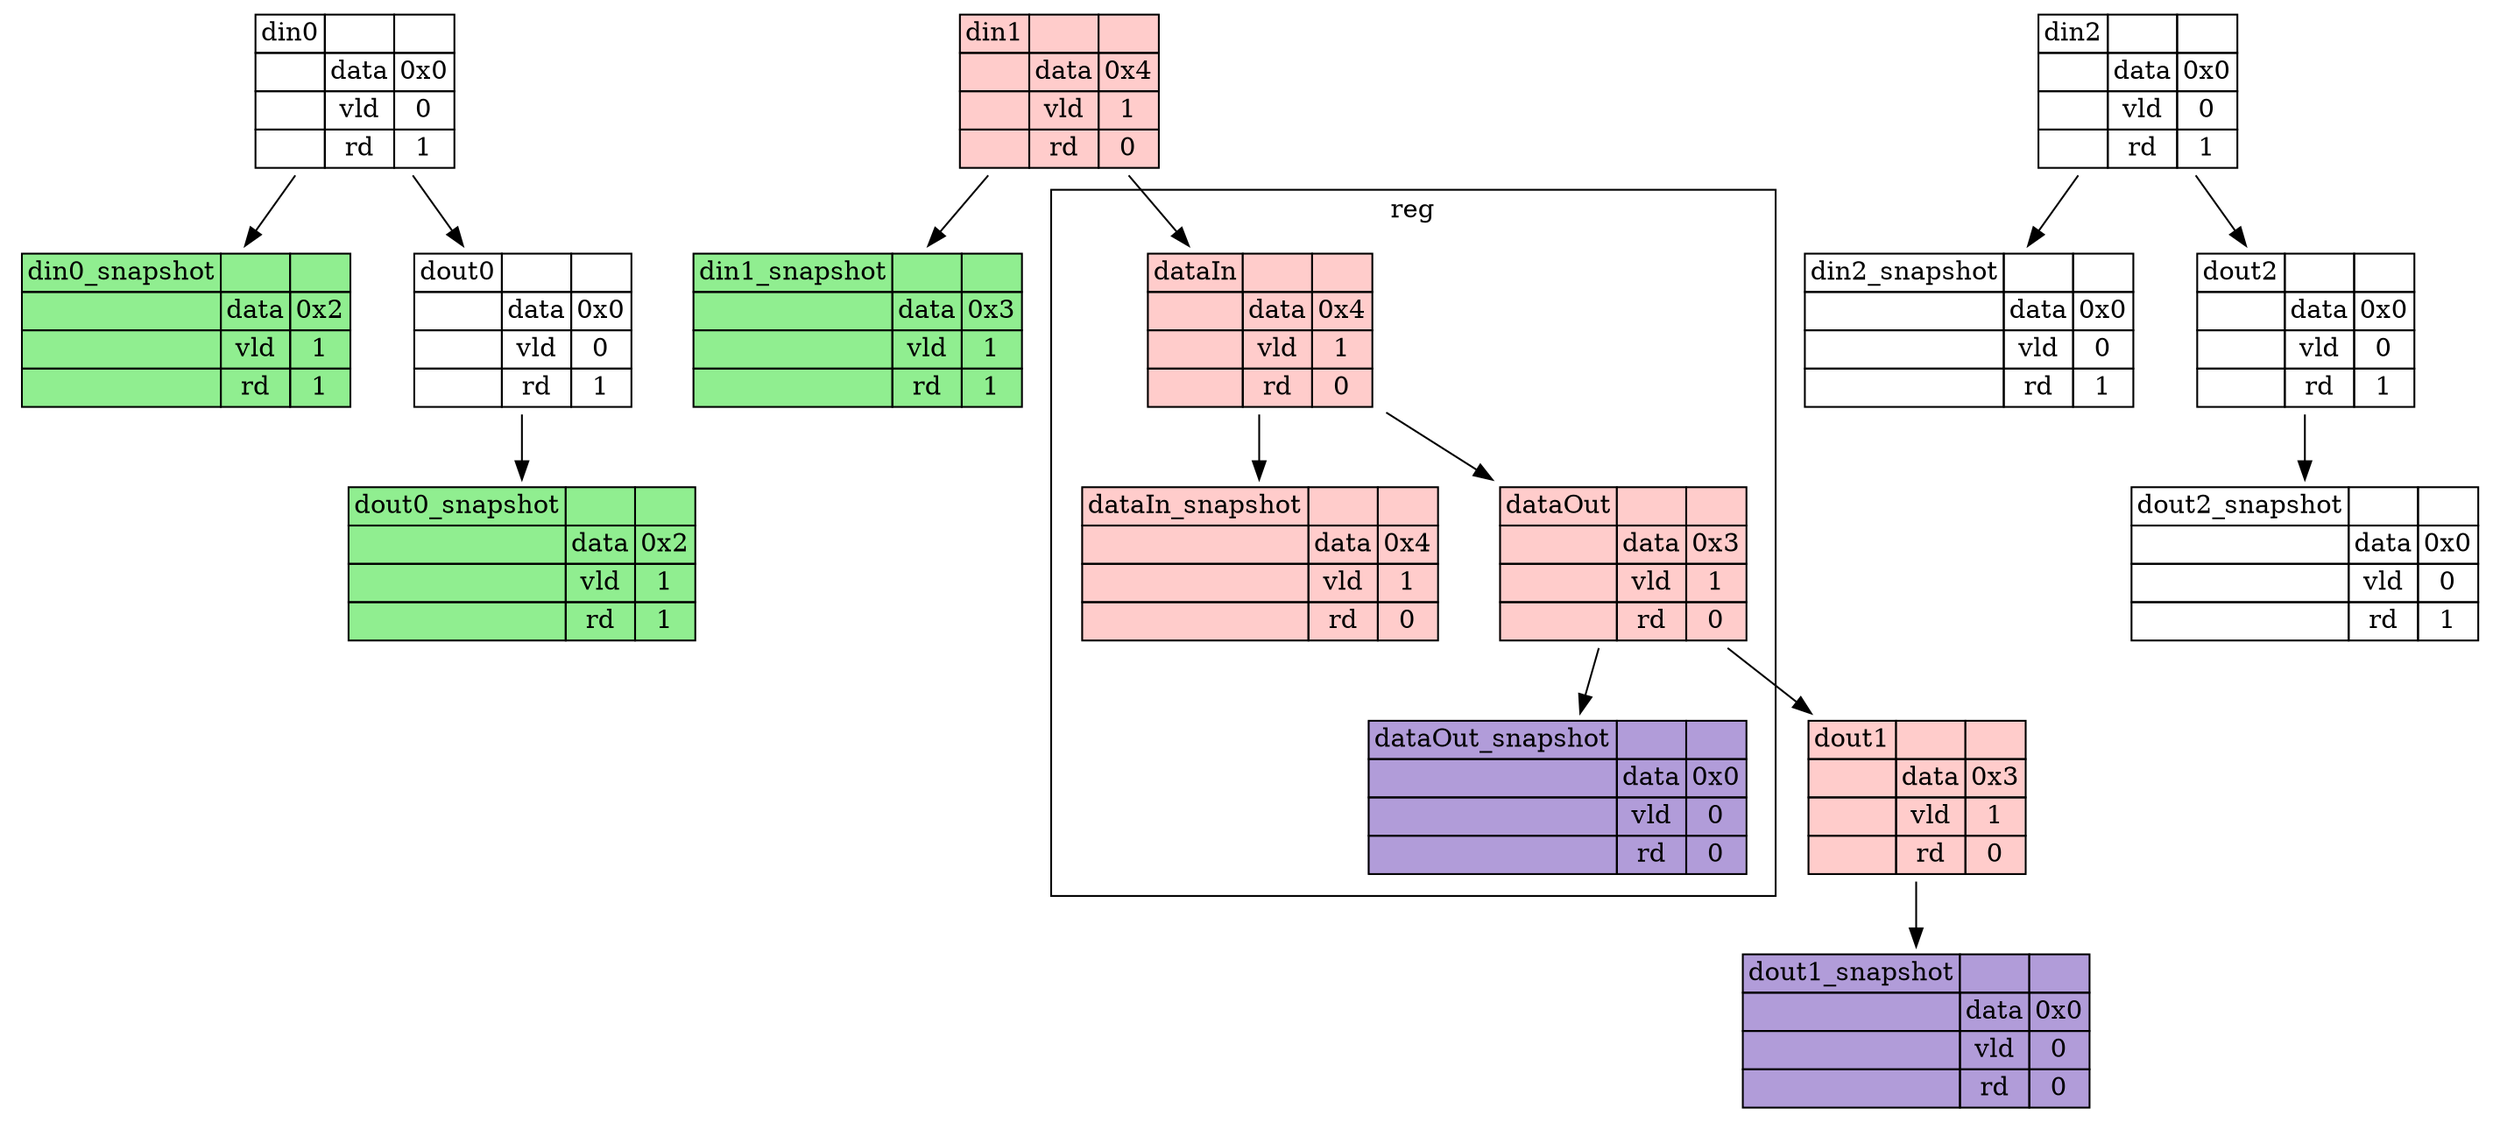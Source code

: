 digraph {
  n0 [shape=plaintext, label=<
    <table border='0' cellborder='1' cellspacing='0'>
      <tr><td>din0</td><td></td><td></td></tr>
      <tr><td></td><td>data</td><td>0x0</td></tr>
      <tr><td></td><td>vld</td><td>0</td></tr>
      <tr><td></td><td>rd</td><td>1</td></tr>
    </table>
  >];
  n1 [shape=plaintext, label=<
    <table border='0' cellborder='1' cellspacing='0' bgcolor="#90ee90">
      <tr><td bgcolor="#90ee90">din0_snapshot</td><td bgcolor="#90ee90"></td><td bgcolor="#90ee90"></td></tr>
      <tr><td></td><td>data</td><td>0x2</td></tr>
      <tr><td></td><td>vld</td><td>1</td></tr>
      <tr><td></td><td>rd</td><td>1</td></tr>
    </table>
  >];
  n2 [shape=plaintext, label=<
    <table border='0' cellborder='1' cellspacing='0'>
      <tr><td>dout0</td><td></td><td></td></tr>
      <tr><td></td><td>data</td><td>0x0</td></tr>
      <tr><td></td><td>vld</td><td>0</td></tr>
      <tr><td></td><td>rd</td><td>1</td></tr>
    </table>
  >];
  n3 [shape=plaintext, label=<
    <table border='0' cellborder='1' cellspacing='0' bgcolor="#90ee90">
      <tr><td bgcolor="#90ee90">dout0_snapshot</td><td bgcolor="#90ee90"></td><td bgcolor="#90ee90"></td></tr>
      <tr><td></td><td>data</td><td>0x2</td></tr>
      <tr><td></td><td>vld</td><td>1</td></tr>
      <tr><td></td><td>rd</td><td>1</td></tr>
    </table>
  >];
  n4 [shape=plaintext, label=<
    <table border='0' cellborder='1' cellspacing='0' bgcolor="#ffcccb">
      <tr><td bgcolor="#ffcccb">din1</td><td bgcolor="#ffcccb"></td><td bgcolor="#ffcccb"></td></tr>
      <tr><td></td><td>data</td><td>0x4</td></tr>
      <tr><td></td><td>vld</td><td>1</td></tr>
      <tr><td></td><td>rd</td><td>0</td></tr>
    </table>
  >];
  n5 [shape=plaintext, label=<
    <table border='0' cellborder='1' cellspacing='0' bgcolor="#90ee90">
      <tr><td bgcolor="#90ee90">din1_snapshot</td><td bgcolor="#90ee90"></td><td bgcolor="#90ee90"></td></tr>
      <tr><td></td><td>data</td><td>0x3</td></tr>
      <tr><td></td><td>vld</td><td>1</td></tr>
      <tr><td></td><td>rd</td><td>1</td></tr>
    </table>
  >];
  subgraph cluster_6 {
    label="reg";
    n7 [shape=plaintext, label=<
      <table border='0' cellborder='1' cellspacing='0' bgcolor="#ffcccb">
        <tr><td bgcolor="#ffcccb">dataIn</td><td bgcolor="#ffcccb"></td><td bgcolor="#ffcccb"></td></tr>
        <tr><td></td><td>data</td><td>0x4</td></tr>
        <tr><td></td><td>vld</td><td>1</td></tr>
        <tr><td></td><td>rd</td><td>0</td></tr>
      </table>
    >];
    n8 [shape=plaintext, label=<
      <table border='0' cellborder='1' cellspacing='0' bgcolor="#ffcccb">
        <tr><td bgcolor="#ffcccb">dataIn_snapshot</td><td bgcolor="#ffcccb"></td><td bgcolor="#ffcccb"></td></tr>
        <tr><td></td><td>data</td><td>0x4</td></tr>
        <tr><td></td><td>vld</td><td>1</td></tr>
        <tr><td></td><td>rd</td><td>0</td></tr>
      </table>
    >];
    n9 [shape=plaintext, label=<
      <table border='0' cellborder='1' cellspacing='0' bgcolor="#ffcccb">
        <tr><td bgcolor="#ffcccb">dataOut</td><td bgcolor="#ffcccb"></td><td bgcolor="#ffcccb"></td></tr>
        <tr><td></td><td>data</td><td>0x3</td></tr>
        <tr><td></td><td>vld</td><td>1</td></tr>
        <tr><td></td><td>rd</td><td>0</td></tr>
      </table>
    >];
    n10 [shape=plaintext, label=<
      <table border='0' cellborder='1' cellspacing='0' bgcolor="#b19cd9">
        <tr><td bgcolor="#b19cd9">dataOut_snapshot</td><td bgcolor="#b19cd9"></td><td bgcolor="#b19cd9"></td></tr>
        <tr><td></td><td>data</td><td>0x0</td></tr>
        <tr><td></td><td>vld</td><td>0</td></tr>
        <tr><td></td><td>rd</td><td>0</td></tr>
      </table>
    >];
  }
  n11 [shape=plaintext, label=<
    <table border='0' cellborder='1' cellspacing='0' bgcolor="#ffcccb">
      <tr><td bgcolor="#ffcccb">dout1</td><td bgcolor="#ffcccb"></td><td bgcolor="#ffcccb"></td></tr>
      <tr><td></td><td>data</td><td>0x3</td></tr>
      <tr><td></td><td>vld</td><td>1</td></tr>
      <tr><td></td><td>rd</td><td>0</td></tr>
    </table>
  >];
  n12 [shape=plaintext, label=<
    <table border='0' cellborder='1' cellspacing='0' bgcolor="#b19cd9">
      <tr><td bgcolor="#b19cd9">dout1_snapshot</td><td bgcolor="#b19cd9"></td><td bgcolor="#b19cd9"></td></tr>
      <tr><td></td><td>data</td><td>0x0</td></tr>
      <tr><td></td><td>vld</td><td>0</td></tr>
      <tr><td></td><td>rd</td><td>0</td></tr>
    </table>
  >];
  n13 [shape=plaintext, label=<
    <table border='0' cellborder='1' cellspacing='0'>
      <tr><td>din2</td><td></td><td></td></tr>
      <tr><td></td><td>data</td><td>0x0</td></tr>
      <tr><td></td><td>vld</td><td>0</td></tr>
      <tr><td></td><td>rd</td><td>1</td></tr>
    </table>
  >];
  n14 [shape=plaintext, label=<
    <table border='0' cellborder='1' cellspacing='0'>
      <tr><td>din2_snapshot</td><td></td><td></td></tr>
      <tr><td></td><td>data</td><td>0x0</td></tr>
      <tr><td></td><td>vld</td><td>0</td></tr>
      <tr><td></td><td>rd</td><td>1</td></tr>
    </table>
  >];
  n15 [shape=plaintext, label=<
    <table border='0' cellborder='1' cellspacing='0'>
      <tr><td>dout2</td><td></td><td></td></tr>
      <tr><td></td><td>data</td><td>0x0</td></tr>
      <tr><td></td><td>vld</td><td>0</td></tr>
      <tr><td></td><td>rd</td><td>1</td></tr>
    </table>
  >];
  n16 [shape=plaintext, label=<
    <table border='0' cellborder='1' cellspacing='0'>
      <tr><td>dout2_snapshot</td><td></td><td></td></tr>
      <tr><td></td><td>data</td><td>0x0</td></tr>
      <tr><td></td><td>vld</td><td>0</td></tr>
      <tr><td></td><td>rd</td><td>1</td></tr>
    </table>
  >];
  n0 -> n1;
  n0 -> n2;
  n2 -> n3;
  n4 -> n5;
  n4 -> n7;
  n7 -> n8;
  n7 -> n9;
  n9 -> n10;
  n9 -> n11;
  n11 -> n12;
  n13 -> n14;
  n13 -> n15;
  n15 -> n16;
}
